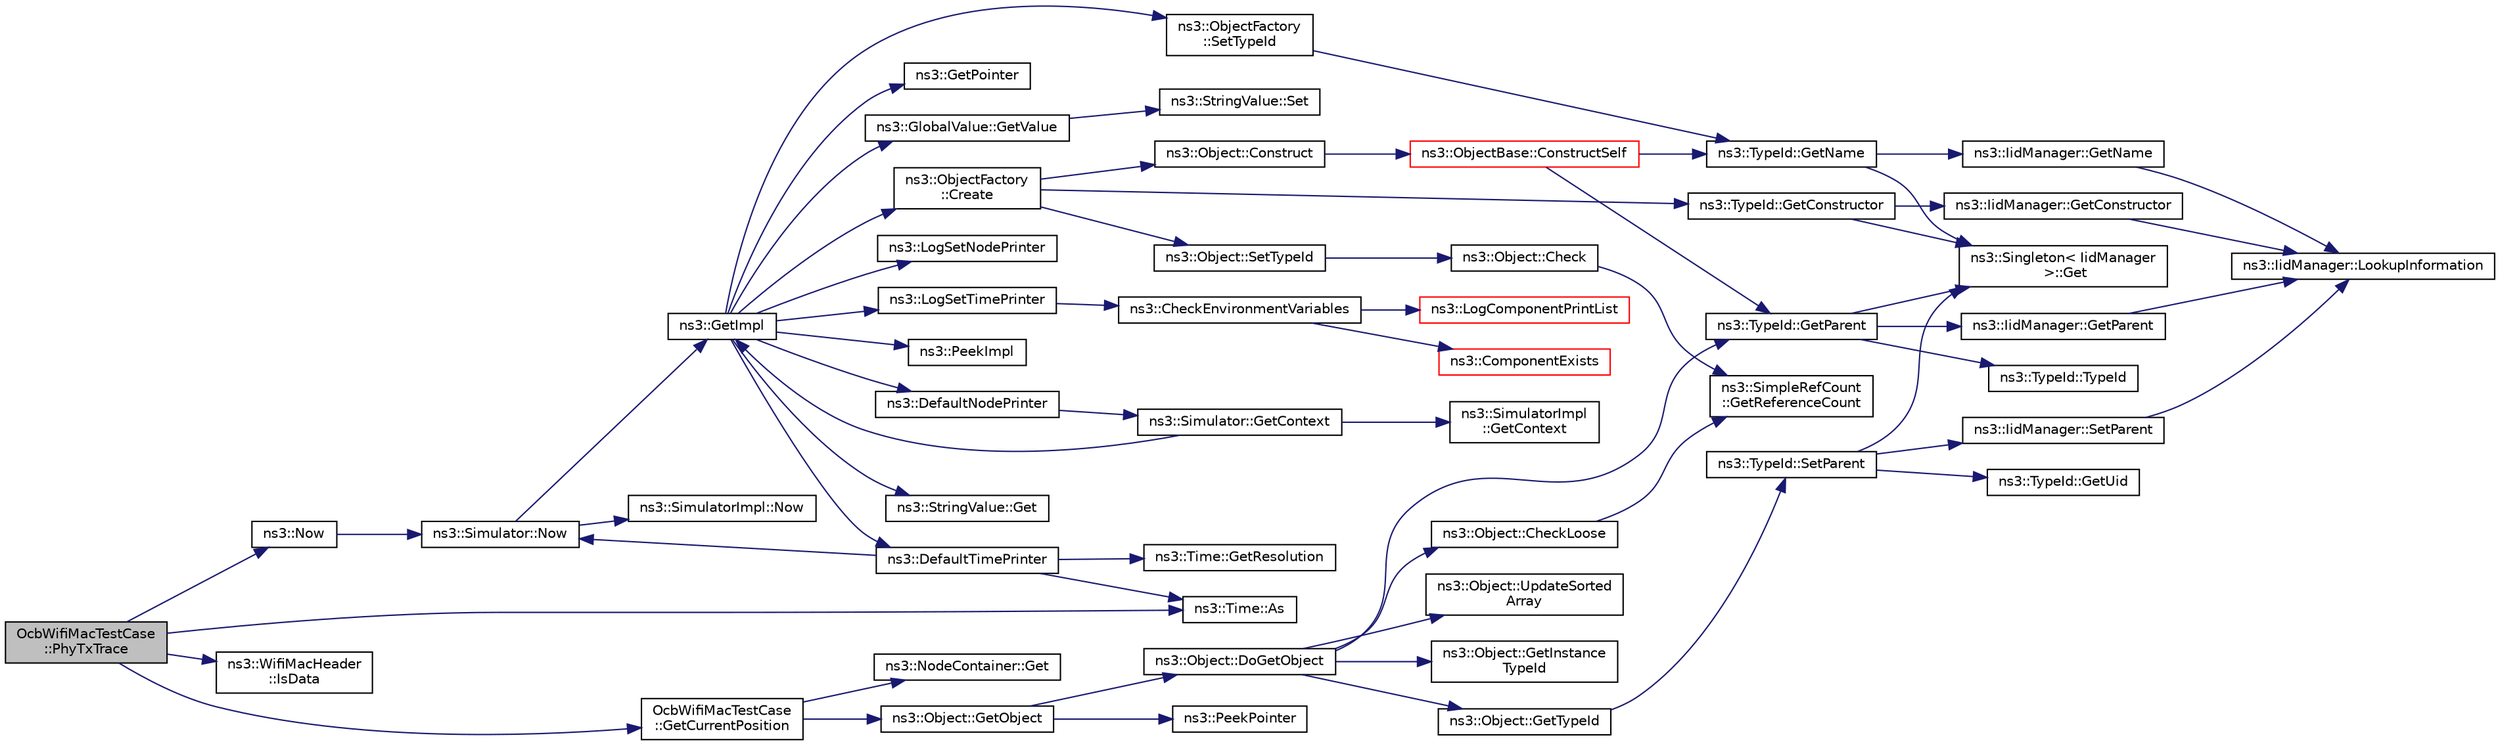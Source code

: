 digraph "OcbWifiMacTestCase::PhyTxTrace"
{
 // LATEX_PDF_SIZE
  edge [fontname="Helvetica",fontsize="10",labelfontname="Helvetica",labelfontsize="10"];
  node [fontname="Helvetica",fontsize="10",shape=record];
  rankdir="LR";
  Node1 [label="OcbWifiMacTestCase\l::PhyTxTrace",height=0.2,width=0.4,color="black", fillcolor="grey75", style="filled", fontcolor="black",tooltip="Phy transmit trace function."];
  Node1 -> Node2 [color="midnightblue",fontsize="10",style="solid",fontname="Helvetica"];
  Node2 [label="ns3::Time::As",height=0.2,width=0.4,color="black", fillcolor="white", style="filled",URL="$classns3_1_1_time.html#ad5198e31c2512226ca0e58b31fad7fd0",tooltip="Attach a unit to a Time, to facilitate output in a specific unit."];
  Node1 -> Node3 [color="midnightblue",fontsize="10",style="solid",fontname="Helvetica"];
  Node3 [label="OcbWifiMacTestCase\l::GetCurrentPosition",height=0.2,width=0.4,color="black", fillcolor="white", style="filled",URL="$class_ocb_wifi_mac_test_case.html#a95f8ba42ad5edc767aba8f7b2249ba44",tooltip="Get current position function."];
  Node3 -> Node4 [color="midnightblue",fontsize="10",style="solid",fontname="Helvetica"];
  Node4 [label="ns3::NodeContainer::Get",height=0.2,width=0.4,color="black", fillcolor="white", style="filled",URL="$classns3_1_1_node_container.html#aff885e5a6b02ca4a27f5725de647d96e",tooltip="Get the Ptr<Node> stored in this container at a given index."];
  Node3 -> Node5 [color="midnightblue",fontsize="10",style="solid",fontname="Helvetica"];
  Node5 [label="ns3::Object::GetObject",height=0.2,width=0.4,color="black", fillcolor="white", style="filled",URL="$classns3_1_1_object.html#ad21f5401ff705cd29c37f931ea3afc18",tooltip="Get a pointer to the requested aggregated Object."];
  Node5 -> Node6 [color="midnightblue",fontsize="10",style="solid",fontname="Helvetica"];
  Node6 [label="ns3::Object::DoGetObject",height=0.2,width=0.4,color="black", fillcolor="white", style="filled",URL="$classns3_1_1_object.html#a7c009975f7c0994cb47a69f713745e0a",tooltip="Find an Object of TypeId tid in the aggregates of this Object."];
  Node6 -> Node7 [color="midnightblue",fontsize="10",style="solid",fontname="Helvetica"];
  Node7 [label="ns3::Object::CheckLoose",height=0.2,width=0.4,color="black", fillcolor="white", style="filled",URL="$classns3_1_1_object.html#a33b1d1c52665f27a2fd4857aef5618f2",tooltip="Check if any aggregated Objects have non-zero reference counts."];
  Node7 -> Node8 [color="midnightblue",fontsize="10",style="solid",fontname="Helvetica"];
  Node8 [label="ns3::SimpleRefCount\l::GetReferenceCount",height=0.2,width=0.4,color="black", fillcolor="white", style="filled",URL="$classns3_1_1_simple_ref_count.html#a9cb85ae452ce0e1c74f11b3e4d357171",tooltip="Get the reference count of the object."];
  Node6 -> Node9 [color="midnightblue",fontsize="10",style="solid",fontname="Helvetica"];
  Node9 [label="ns3::Object::GetInstance\lTypeId",height=0.2,width=0.4,color="black", fillcolor="white", style="filled",URL="$classns3_1_1_object.html#a9a0bc0211cfab9842e1046b5c5810e5a",tooltip="Get the most derived TypeId for this Object."];
  Node6 -> Node10 [color="midnightblue",fontsize="10",style="solid",fontname="Helvetica"];
  Node10 [label="ns3::TypeId::GetParent",height=0.2,width=0.4,color="black", fillcolor="white", style="filled",URL="$classns3_1_1_type_id.html#ab84f81aee52154af39a8668b59c89d63",tooltip="Get the parent of this TypeId."];
  Node10 -> Node11 [color="midnightblue",fontsize="10",style="solid",fontname="Helvetica"];
  Node11 [label="ns3::TypeId::TypeId",height=0.2,width=0.4,color="black", fillcolor="white", style="filled",URL="$classns3_1_1_type_id.html#ab76e26690f1af4f1cffa6a72245e8928",tooltip="Default constructor."];
  Node10 -> Node12 [color="midnightblue",fontsize="10",style="solid",fontname="Helvetica"];
  Node12 [label="ns3::Singleton\< IidManager\l \>::Get",height=0.2,width=0.4,color="black", fillcolor="white", style="filled",URL="$classns3_1_1_singleton.html#a80a2cd3c25a27ea72add7a9f7a141ffa",tooltip="Get a pointer to the singleton instance."];
  Node10 -> Node13 [color="midnightblue",fontsize="10",style="solid",fontname="Helvetica"];
  Node13 [label="ns3::IidManager::GetParent",height=0.2,width=0.4,color="black", fillcolor="white", style="filled",URL="$classns3_1_1_iid_manager.html#a26a0cf5d08e0e9d8ad1128b77599b1f5",tooltip="Get the parent of a type id."];
  Node13 -> Node14 [color="midnightblue",fontsize="10",style="solid",fontname="Helvetica"];
  Node14 [label="ns3::IidManager::LookupInformation",height=0.2,width=0.4,color="black", fillcolor="white", style="filled",URL="$classns3_1_1_iid_manager.html#a84af06b798b21fa700469a3ac5f65f3f",tooltip="Retrieve the information record for a type."];
  Node6 -> Node15 [color="midnightblue",fontsize="10",style="solid",fontname="Helvetica"];
  Node15 [label="ns3::Object::GetTypeId",height=0.2,width=0.4,color="black", fillcolor="white", style="filled",URL="$classns3_1_1_object.html#a1d040243983ab74ec923bde26d7cb7e7",tooltip="Register this type."];
  Node15 -> Node16 [color="midnightblue",fontsize="10",style="solid",fontname="Helvetica"];
  Node16 [label="ns3::TypeId::SetParent",height=0.2,width=0.4,color="black", fillcolor="white", style="filled",URL="$classns3_1_1_type_id.html#abaaca67ab7d2471067e7c275df0f7309",tooltip="Set the parent TypeId."];
  Node16 -> Node12 [color="midnightblue",fontsize="10",style="solid",fontname="Helvetica"];
  Node16 -> Node17 [color="midnightblue",fontsize="10",style="solid",fontname="Helvetica"];
  Node17 [label="ns3::TypeId::GetUid",height=0.2,width=0.4,color="black", fillcolor="white", style="filled",URL="$classns3_1_1_type_id.html#a429535085325d6f926724771446d9047",tooltip="Get the internal id of this TypeId."];
  Node16 -> Node18 [color="midnightblue",fontsize="10",style="solid",fontname="Helvetica"];
  Node18 [label="ns3::IidManager::SetParent",height=0.2,width=0.4,color="black", fillcolor="white", style="filled",URL="$classns3_1_1_iid_manager.html#a4042931260554c907699367b6811426f",tooltip="Set the parent of a type id."];
  Node18 -> Node14 [color="midnightblue",fontsize="10",style="solid",fontname="Helvetica"];
  Node6 -> Node19 [color="midnightblue",fontsize="10",style="solid",fontname="Helvetica"];
  Node19 [label="ns3::Object::UpdateSorted\lArray",height=0.2,width=0.4,color="black", fillcolor="white", style="filled",URL="$classns3_1_1_object.html#ade62655b9680ca5ebf5af7e0fda7a21f",tooltip="Keep the list of aggregates in most-recently-used order."];
  Node5 -> Node20 [color="midnightblue",fontsize="10",style="solid",fontname="Helvetica"];
  Node20 [label="ns3::PeekPointer",height=0.2,width=0.4,color="black", fillcolor="white", style="filled",URL="$namespacens3.html#af2a7557fe9afdd98d8f6f8f6e412cf5a",tooltip=" "];
  Node1 -> Node21 [color="midnightblue",fontsize="10",style="solid",fontname="Helvetica"];
  Node21 [label="ns3::WifiMacHeader\l::IsData",height=0.2,width=0.4,color="black", fillcolor="white", style="filled",URL="$classns3_1_1_wifi_mac_header.html#ab7141548a921f63a084720b3b022de79",tooltip="Return true if the Type is DATA."];
  Node1 -> Node22 [color="midnightblue",fontsize="10",style="solid",fontname="Helvetica"];
  Node22 [label="ns3::Now",height=0.2,width=0.4,color="black", fillcolor="white", style="filled",URL="$group__simulator.html#gac3635e2e87f7ce316c89290ee1b01d0d",tooltip="create an ns3::Time instance which contains the current simulation time."];
  Node22 -> Node23 [color="midnightblue",fontsize="10",style="solid",fontname="Helvetica"];
  Node23 [label="ns3::Simulator::Now",height=0.2,width=0.4,color="black", fillcolor="white", style="filled",URL="$classns3_1_1_simulator.html#ac3178fa975b419f7875e7105be122800",tooltip="Return the current simulation virtual time."];
  Node23 -> Node24 [color="midnightblue",fontsize="10",style="solid",fontname="Helvetica"];
  Node24 [label="ns3::GetImpl",height=0.2,width=0.4,color="black", fillcolor="white", style="filled",URL="$group__simulator.html#ga42eb4eddad41528d4d99794a3dae3fd0",tooltip="Get the SimulatorImpl singleton."];
  Node24 -> Node25 [color="midnightblue",fontsize="10",style="solid",fontname="Helvetica"];
  Node25 [label="ns3::ObjectFactory\l::Create",height=0.2,width=0.4,color="black", fillcolor="white", style="filled",URL="$classns3_1_1_object_factory.html#a52eda277f4aaab54266134ba48102ad7",tooltip="Create an Object instance of the configured TypeId."];
  Node25 -> Node26 [color="midnightblue",fontsize="10",style="solid",fontname="Helvetica"];
  Node26 [label="ns3::Object::Construct",height=0.2,width=0.4,color="black", fillcolor="white", style="filled",URL="$classns3_1_1_object.html#a636e8411dc5228771f45c9b805d348fa",tooltip="Initialize all member variables registered as Attributes of this TypeId."];
  Node26 -> Node27 [color="midnightblue",fontsize="10",style="solid",fontname="Helvetica"];
  Node27 [label="ns3::ObjectBase::ConstructSelf",height=0.2,width=0.4,color="red", fillcolor="white", style="filled",URL="$classns3_1_1_object_base.html#a5cda18dec6d0744cb652a3ed60056958",tooltip="Complete construction of ObjectBase; invoked by derived classes."];
  Node27 -> Node33 [color="midnightblue",fontsize="10",style="solid",fontname="Helvetica"];
  Node33 [label="ns3::TypeId::GetName",height=0.2,width=0.4,color="black", fillcolor="white", style="filled",URL="$classns3_1_1_type_id.html#abc4965475a579c2afdc668d7a7d58374",tooltip="Get the name."];
  Node33 -> Node12 [color="midnightblue",fontsize="10",style="solid",fontname="Helvetica"];
  Node33 -> Node34 [color="midnightblue",fontsize="10",style="solid",fontname="Helvetica"];
  Node34 [label="ns3::IidManager::GetName",height=0.2,width=0.4,color="black", fillcolor="white", style="filled",URL="$classns3_1_1_iid_manager.html#a6658aaa8120efd885e98addb76a6f1d4",tooltip="Get the name of a type id."];
  Node34 -> Node14 [color="midnightblue",fontsize="10",style="solid",fontname="Helvetica"];
  Node27 -> Node10 [color="midnightblue",fontsize="10",style="solid",fontname="Helvetica"];
  Node25 -> Node42 [color="midnightblue",fontsize="10",style="solid",fontname="Helvetica"];
  Node42 [label="ns3::TypeId::GetConstructor",height=0.2,width=0.4,color="black", fillcolor="white", style="filled",URL="$classns3_1_1_type_id.html#a66b2628edf921fc88945ec8a8f3a1683",tooltip="Get the constructor callback."];
  Node42 -> Node12 [color="midnightblue",fontsize="10",style="solid",fontname="Helvetica"];
  Node42 -> Node43 [color="midnightblue",fontsize="10",style="solid",fontname="Helvetica"];
  Node43 [label="ns3::IidManager::GetConstructor",height=0.2,width=0.4,color="black", fillcolor="white", style="filled",URL="$classns3_1_1_iid_manager.html#a5222ca2d43248c46812b39b993eb2e08",tooltip="Get the constructor Callback of a type id."];
  Node43 -> Node14 [color="midnightblue",fontsize="10",style="solid",fontname="Helvetica"];
  Node25 -> Node44 [color="midnightblue",fontsize="10",style="solid",fontname="Helvetica"];
  Node44 [label="ns3::Object::SetTypeId",height=0.2,width=0.4,color="black", fillcolor="white", style="filled",URL="$classns3_1_1_object.html#a19b1ebd8ec8fe404845e665880a6c5ad",tooltip="Set the TypeId of this Object."];
  Node44 -> Node45 [color="midnightblue",fontsize="10",style="solid",fontname="Helvetica"];
  Node45 [label="ns3::Object::Check",height=0.2,width=0.4,color="black", fillcolor="white", style="filled",URL="$classns3_1_1_object.html#a95070404e096887e1f126eae20c37f70",tooltip="Verify that this Object is still live, by checking it's reference count."];
  Node45 -> Node8 [color="midnightblue",fontsize="10",style="solid",fontname="Helvetica"];
  Node24 -> Node46 [color="midnightblue",fontsize="10",style="solid",fontname="Helvetica"];
  Node46 [label="ns3::DefaultNodePrinter",height=0.2,width=0.4,color="black", fillcolor="white", style="filled",URL="$group__logging.html#gac4c06cbbed12229d85991ced145f6be2",tooltip="Default node id printer implementation."];
  Node46 -> Node47 [color="midnightblue",fontsize="10",style="solid",fontname="Helvetica"];
  Node47 [label="ns3::Simulator::GetContext",height=0.2,width=0.4,color="black", fillcolor="white", style="filled",URL="$classns3_1_1_simulator.html#a8514b74ee2c42916b351b33c4a963bb0",tooltip="Get the current simulation context."];
  Node47 -> Node48 [color="midnightblue",fontsize="10",style="solid",fontname="Helvetica"];
  Node48 [label="ns3::SimulatorImpl\l::GetContext",height=0.2,width=0.4,color="black", fillcolor="white", style="filled",URL="$classns3_1_1_simulator_impl.html#a8b66270c97766c0adb997e2535648557",tooltip="Get the current simulation context."];
  Node47 -> Node24 [color="midnightblue",fontsize="10",style="solid",fontname="Helvetica"];
  Node24 -> Node49 [color="midnightblue",fontsize="10",style="solid",fontname="Helvetica"];
  Node49 [label="ns3::DefaultTimePrinter",height=0.2,width=0.4,color="black", fillcolor="white", style="filled",URL="$namespacens3.html#ae01c3c7786b644dfb8a0bb8f1201b269",tooltip="Default Time printer."];
  Node49 -> Node2 [color="midnightblue",fontsize="10",style="solid",fontname="Helvetica"];
  Node49 -> Node50 [color="midnightblue",fontsize="10",style="solid",fontname="Helvetica"];
  Node50 [label="ns3::Time::GetResolution",height=0.2,width=0.4,color="black", fillcolor="white", style="filled",URL="$classns3_1_1_time.html#a1444f0f08b5e19f031157609e32fcf98",tooltip=" "];
  Node49 -> Node23 [color="midnightblue",fontsize="10",style="solid",fontname="Helvetica"];
  Node24 -> Node51 [color="midnightblue",fontsize="10",style="solid",fontname="Helvetica"];
  Node51 [label="ns3::StringValue::Get",height=0.2,width=0.4,color="black", fillcolor="white", style="filled",URL="$classns3_1_1_string_value.html#a6f208c2778fe1c7882e5cb429b8326ae",tooltip=" "];
  Node24 -> Node52 [color="midnightblue",fontsize="10",style="solid",fontname="Helvetica"];
  Node52 [label="ns3::GetPointer",height=0.2,width=0.4,color="black", fillcolor="white", style="filled",URL="$namespacens3.html#ab4e173cdfd43d17c1a40d5348510a670",tooltip=" "];
  Node24 -> Node53 [color="midnightblue",fontsize="10",style="solid",fontname="Helvetica"];
  Node53 [label="ns3::GlobalValue::GetValue",height=0.2,width=0.4,color="black", fillcolor="white", style="filled",URL="$classns3_1_1_global_value.html#a48a99242193fb69609a17332733e8600",tooltip="Get the value."];
  Node53 -> Node54 [color="midnightblue",fontsize="10",style="solid",fontname="Helvetica"];
  Node54 [label="ns3::StringValue::Set",height=0.2,width=0.4,color="black", fillcolor="white", style="filled",URL="$classns3_1_1_string_value.html#a17693012c6f2c52875e0d631fbf40155",tooltip="Set the value."];
  Node24 -> Node55 [color="midnightblue",fontsize="10",style="solid",fontname="Helvetica"];
  Node55 [label="ns3::LogSetNodePrinter",height=0.2,width=0.4,color="black", fillcolor="white", style="filled",URL="$namespacens3.html#aebac73305345f2e2803fdeb102a7705e",tooltip="Set the LogNodePrinter function to be used to prepend log messages with the node id."];
  Node24 -> Node56 [color="midnightblue",fontsize="10",style="solid",fontname="Helvetica"];
  Node56 [label="ns3::LogSetTimePrinter",height=0.2,width=0.4,color="black", fillcolor="white", style="filled",URL="$namespacens3.html#a46cd76678f7da29799d1b41994e12ec1",tooltip="Set the TimePrinter function to be used to prepend log messages with the simulation time."];
  Node56 -> Node57 [color="midnightblue",fontsize="10",style="solid",fontname="Helvetica"];
  Node57 [label="ns3::CheckEnvironmentVariables",height=0.2,width=0.4,color="black", fillcolor="white", style="filled",URL="$group__logging.html#gacdc0bdeb2d8a90089d4fb09c4b8569ff",tooltip="Parse the NS_LOG environment variable."];
  Node57 -> Node58 [color="midnightblue",fontsize="10",style="solid",fontname="Helvetica"];
  Node58 [label="ns3::ComponentExists",height=0.2,width=0.4,color="red", fillcolor="white", style="filled",URL="$group__logging.html#gaadcc698770aae684c54dbd1ef4e4b37a",tooltip="Check if a log component exists."];
  Node57 -> Node60 [color="midnightblue",fontsize="10",style="solid",fontname="Helvetica"];
  Node60 [label="ns3::LogComponentPrintList",height=0.2,width=0.4,color="red", fillcolor="white", style="filled",URL="$namespacens3.html#a5252703c3f8260fd6dc609f1b276e57c",tooltip="Print the list of logging messages available."];
  Node24 -> Node61 [color="midnightblue",fontsize="10",style="solid",fontname="Helvetica"];
  Node61 [label="ns3::PeekImpl",height=0.2,width=0.4,color="black", fillcolor="white", style="filled",URL="$group__simulator.html#ga233c5c38de117e4e4a5a9cd168694792",tooltip="Get the static SimulatorImpl instance."];
  Node24 -> Node62 [color="midnightblue",fontsize="10",style="solid",fontname="Helvetica"];
  Node62 [label="ns3::ObjectFactory\l::SetTypeId",height=0.2,width=0.4,color="black", fillcolor="white", style="filled",URL="$classns3_1_1_object_factory.html#a77dcd099064038a1eb7a6b8251229ec3",tooltip="Set the TypeId of the Objects to be created by this factory."];
  Node62 -> Node33 [color="midnightblue",fontsize="10",style="solid",fontname="Helvetica"];
  Node23 -> Node63 [color="midnightblue",fontsize="10",style="solid",fontname="Helvetica"];
  Node63 [label="ns3::SimulatorImpl::Now",height=0.2,width=0.4,color="black", fillcolor="white", style="filled",URL="$classns3_1_1_simulator_impl.html#aa516c50060846adc6fd316e83ef0797c",tooltip="Return the current simulation virtual time."];
}
